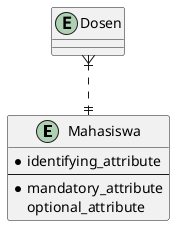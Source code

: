 @startuml
entity Mahasiswa {
  * identifying_attribute
  --
  * mandatory_attribute
  optional_attribute
}

entity Dosen {

}

Dosen }|..|| Mahasiswa
@enduml